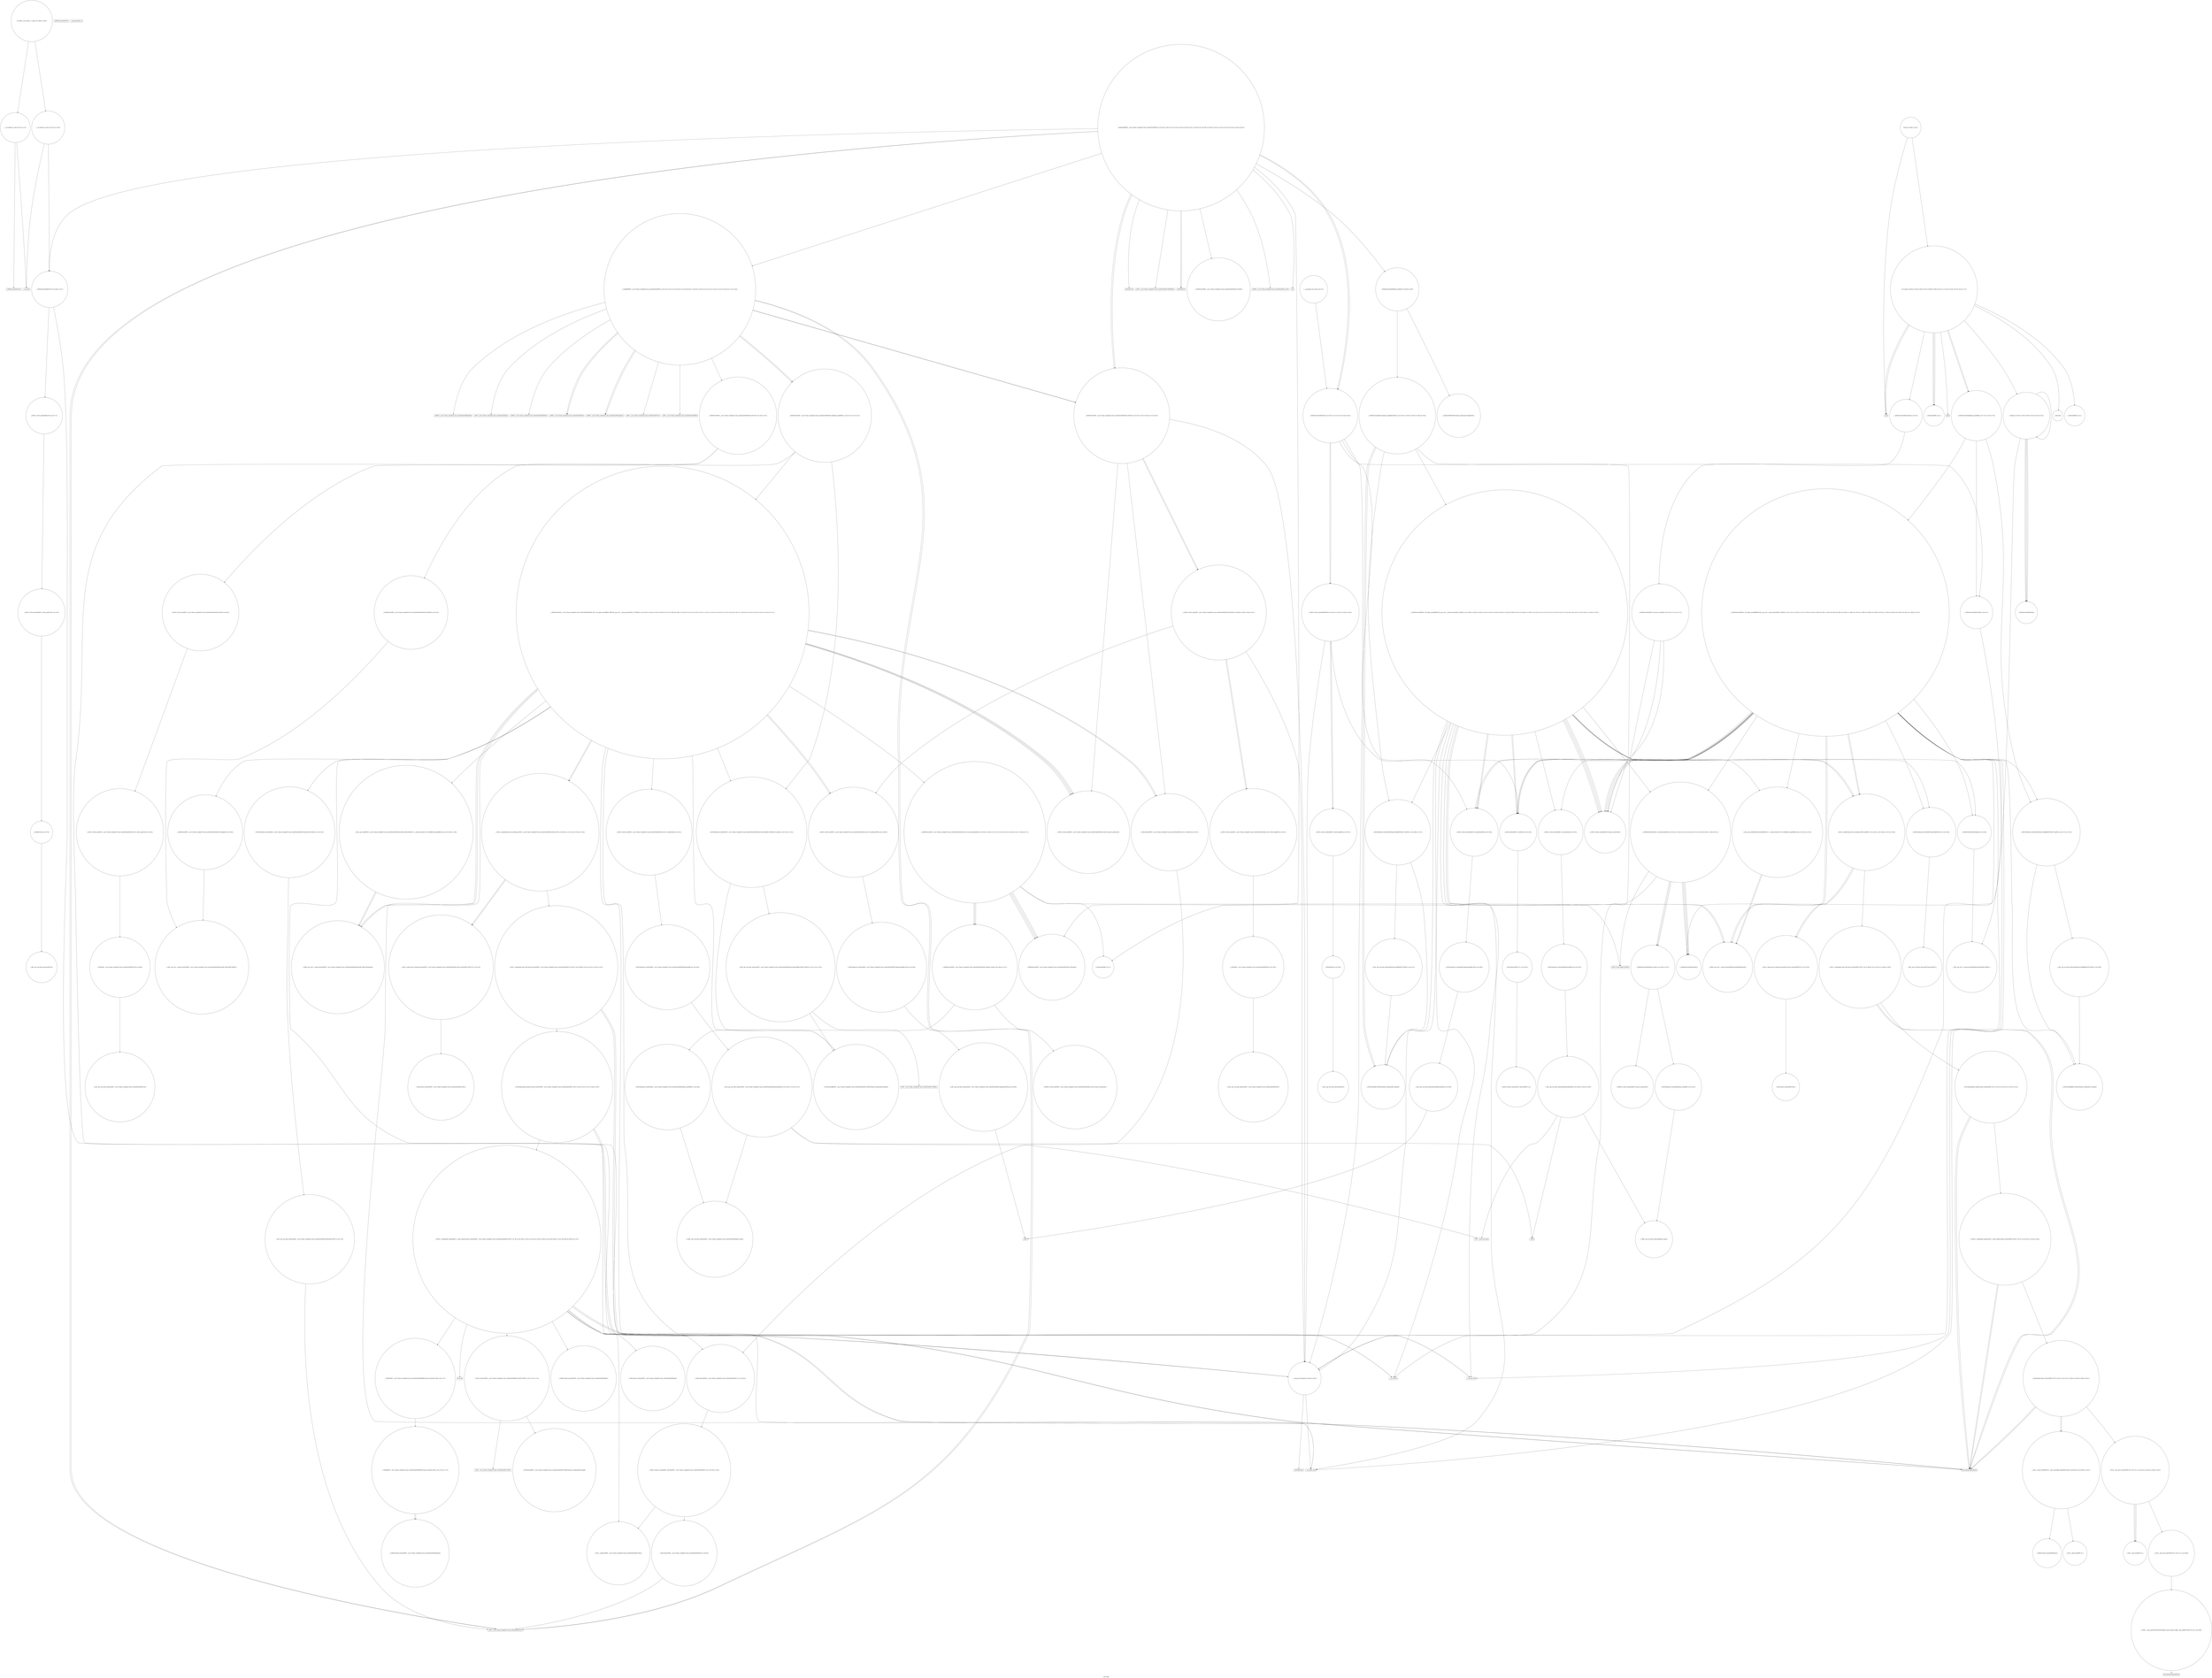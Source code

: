 digraph "Call Graph" {
	label="Call Graph";

	Node0x55fd3893fed0 [shape=record,shape=circle,label="{__cxx_global_var_init|{<s0>1|<s1>2}}"];
	Node0x55fd3893fed0:s0 -> Node0x55fd3893ff50[color=black];
	Node0x55fd3893fed0:s1 -> Node0x55fd38c8fdf0[color=black];
	Node0x55fd38c93990 [shape=record,shape=circle,label="{_ZSt32__make_move_if_noexcept_iteratorINSt7__cxx1112basic_stringIcSt11char_traitsIcESaIcEEESt13move_iteratorIPS5_EET0_PT_|{<s0>156}}"];
	Node0x55fd38c93990:s0 -> Node0x55fd38c917f0[color=black];
	Node0x55fd38c8fff0 [shape=record,shape=Mrecord,label="{_ZNKSt7__cxx1112basic_stringIcSt11char_traitsIcESaIcEE6lengthEv}"];
	Node0x55fd38c914f0 [shape=record,shape=circle,label="{_ZNSt13move_iteratorIPNSt7__cxx1112basic_stringIcSt11char_traitsIcESaIcEEEEppEv}"];
	Node0x55fd38c90370 [shape=record,shape=Mrecord,label="{_ZNSt7__cxx1112basic_stringIcSt11char_traitsIcESaIcEEpLEc}"];
	Node0x55fd38c91870 [shape=record,shape=circle,label="{_ZN9__gnu_cxx13new_allocatorINSt7__cxx1112basic_stringIcSt11char_traitsIcESaIcEEEE7destroyIS6_EEvPT_|{<s0>176}}"];
	Node0x55fd38c91870:s0 -> Node0x55fd38c903f0[color=black];
	Node0x55fd38c906f0 [shape=record,shape=circle,label="{_ZNSt6vectorIiSaIiEEC2Ev|{<s0>46|<s1>47}}"];
	Node0x55fd38c906f0:s0 -> Node0x55fd38c918f0[color=black];
	Node0x55fd38c906f0:s1 -> Node0x55fd38c911f0[color=black];
	Node0x55fd38c91bf0 [shape=record,shape=circle,label="{_ZNSt12_Vector_baseIiSaIiEED2Ev|{<s0>181|<s1>182|<s2>183|<s3>184}}"];
	Node0x55fd38c91bf0:s0 -> Node0x55fd38c91d70[color=black];
	Node0x55fd38c91bf0:s1 -> Node0x55fd38c91df0[color=black];
	Node0x55fd38c91bf0:s2 -> Node0x55fd38c91df0[color=black];
	Node0x55fd38c91bf0:s3 -> Node0x55fd38c911f0[color=black];
	Node0x55fd38c90a70 [shape=record,shape=circle,label="{__cxx_global_var_init.2|{<s0>55|<s1>56}}"];
	Node0x55fd38c90a70:s0 -> Node0x55fd38c906f0[color=black];
	Node0x55fd38c90a70:s1 -> Node0x55fd38c8fdf0[color=black];
	Node0x55fd38c91f70 [shape=record,shape=circle,label="{_ZNSaIiED2Ev|{<s0>190}}"];
	Node0x55fd38c91f70:s0 -> Node0x55fd38c91ff0[color=black];
	Node0x55fd38c90df0 [shape=record,shape=Mrecord,label="{scanf}"];
	Node0x55fd38c922f0 [shape=record,shape=circle,label="{_ZNSt6vectorIiSaIiEE3endEv|{<s0>221}}"];
	Node0x55fd38c922f0:s0 -> Node0x55fd38c961b0[color=black];
	Node0x55fd38c91170 [shape=record,shape=circle,label="{_ZNSt12_Vector_baseINSt7__cxx1112basic_stringIcSt11char_traitsIcESaIcEEESaIS5_EEC2Ev|{<s0>82}}"];
	Node0x55fd38c91170:s0 -> Node0x55fd38c91370[color=black];
	Node0x55fd38c95eb0 [shape=record,shape=circle,label="{_ZNK9__gnu_cxx17__normal_iteratorIPiSt6vectorIiSaIiEEE4baseEv}"];
	Node0x55fd38c92510 [shape=record,shape=circle,label="{_ZSt8_DestroyIPNSt7__cxx1112basic_stringIcSt11char_traitsIcESaIcEEES5_EvT_S7_RSaIT0_E|{<s0>87}}"];
	Node0x55fd38c92510:s0 -> Node0x55fd38c92690[color=black];
	Node0x55fd38c96230 [shape=record,shape=circle,label="{_ZNSt16allocator_traitsISaIiEE8allocateERS0_m|{<s0>243}}"];
	Node0x55fd38c96230:s0 -> Node0x55fd38c962b0[color=black];
	Node0x55fd38c92890 [shape=record,shape=circle,label="{_ZNSt12_Vector_baseINSt7__cxx1112basic_stringIcSt11char_traitsIcESaIcEEESaIS5_EE13_M_deallocateEPS5_m|{<s0>96}}"];
	Node0x55fd38c92890:s0 -> Node0x55fd38c92990[color=black];
	Node0x55fd38c965b0 [shape=record,shape=circle,label="{_ZSt14__copy_move_a2ILb1EPiS0_ET1_T0_S2_S1_|{<s0>262|<s1>263|<s2>264|<s3>265}}"];
	Node0x55fd38c965b0:s0 -> Node0x55fd38c96730[color=black];
	Node0x55fd38c965b0:s1 -> Node0x55fd38c96730[color=black];
	Node0x55fd38c965b0:s2 -> Node0x55fd38c96730[color=black];
	Node0x55fd38c965b0:s3 -> Node0x55fd38c966b0[color=black];
	Node0x55fd38c92c10 [shape=record,shape=circle,label="{_ZNSt16allocator_traitsISaINSt7__cxx1112basic_stringIcSt11char_traitsIcESaIcEEEEE9constructIS5_JRKS5_EEEvRS6_PT_DpOT0_|{<s0>101|<s1>102}}"];
	Node0x55fd38c92c10:s0 -> Node0x55fd38c92e10[color=black];
	Node0x55fd38c92c10:s1 -> Node0x55fd38c92d90[color=black];
	Node0x55fd38c96930 [shape=record,shape=circle,label="{_ZNKSt13move_iteratorIPiE4baseEv}"];
	Node0x55fd38c92f90 [shape=record,shape=circle,label="{_ZN9__gnu_cxxmiIPNSt7__cxx1112basic_stringIcSt11char_traitsIcESaIcEEESt6vectorIS6_SaIS6_EEEENS_17__normal_iteratorIT_T0_E15difference_typeERKSE_SH_|{<s0>138|<s1>139}}"];
	Node0x55fd38c92f90:s0 -> Node0x55fd38c93190[color=black];
	Node0x55fd38c92f90:s1 -> Node0x55fd38c93190[color=black];
	Node0x55fd38c96cb0 [shape=record,shape=circle,label="{_ZSt7forwardIRKiEOT_RNSt16remove_referenceIS2_E4typeE}"];
	Node0x55fd38c93310 [shape=record,shape=Mrecord,label="{__cxa_end_catch}"];
	Node0x55fd38c93690 [shape=record,shape=circle,label="{_ZN9__gnu_cxx17__normal_iteratorIPNSt7__cxx1112basic_stringIcSt11char_traitsIcESaIcEEESt6vectorIS6_SaIS6_EEEC2ERKS7_}"];
	Node0x55fd3893ff50 [shape=record,shape=Mrecord,label="{_ZNSt8ios_base4InitC1Ev}"];
	Node0x55fd38c93a10 [shape=record,shape=circle,label="{_ZSt18uninitialized_copyISt13move_iteratorIPNSt7__cxx1112basic_stringIcSt11char_traitsIcESaIcEEEES7_ET0_T_SA_S9_|{<s0>157|<s1>158|<s2>159}}"];
	Node0x55fd38c93a10:s0 -> Node0x55fd38c93a90[color=black];
	Node0x55fd38c93a10:s1 -> Node0x55fd38c93a90[color=black];
	Node0x55fd38c93a10:s2 -> Node0x55fd38c93b10[color=black];
	Node0x55fd38c90070 [shape=record,shape=Mrecord,label="{_ZNKSt7__cxx1112basic_stringIcSt11char_traitsIcESaIcEE4findEcm}"];
	Node0x55fd38c91570 [shape=record,shape=Mrecord,label="{llvm.trap}"];
	Node0x55fd38c903f0 [shape=record,shape=Mrecord,label="{_ZNSt7__cxx1112basic_stringIcSt11char_traitsIcESaIcEED1Ev}"];
	Node0x55fd38c918f0 [shape=record,shape=circle,label="{_ZNSt12_Vector_baseIiSaIiEEC2Ev|{<s0>177}}"];
	Node0x55fd38c918f0:s0 -> Node0x55fd38c91970[color=black];
	Node0x55fd38c90770 [shape=record,shape=circle,label="{_ZNKSt6vectorINSt7__cxx1112basic_stringIcSt11char_traitsIcESaIcEEESaIS5_EE4sizeEv}"];
	Node0x55fd38c91c70 [shape=record,shape=circle,label="{_ZSt8_DestroyIPiEvT_S1_|{<s0>185}}"];
	Node0x55fd38c91c70:s0 -> Node0x55fd38c91cf0[color=black];
	Node0x55fd38c90af0 [shape=record,shape=circle,label="{__cxx_global_array_dtor|{<s0>57}}"];
	Node0x55fd38c90af0:s0 -> Node0x55fd38c909f0[color=black];
	Node0x55fd38c91ff0 [shape=record,shape=circle,label="{_ZN9__gnu_cxx13new_allocatorIiED2Ev}"];
	Node0x55fd38c90e70 [shape=record,shape=circle,label="{_ZNSt6vectorIiSaIiEE5clearEv|{<s0>76}}"];
	Node0x55fd38c90e70:s0 -> Node0x55fd38c96ab0[color=black];
	Node0x55fd38c92370 [shape=record,shape=circle,label="{_ZN9__gnu_cxx13new_allocatorIiE9constructIiJiEEEvPT_DpOT0_|{<s0>222}}"];
	Node0x55fd38c92370:s0 -> Node0x55fd38c921f0[color=black];
	Node0x55fd38c911f0 [shape=record,shape=circle,label="{__clang_call_terminate|{<s0>83|<s1>84}}"];
	Node0x55fd38c911f0:s0 -> Node0x55fd38c91270[color=black];
	Node0x55fd38c911f0:s1 -> Node0x55fd38c912f0[color=black];
	Node0x55fd38c95f30 [shape=record,shape=circle,label="{_ZNSt16allocator_traitsISaIiEE7destroyIiEEvRS0_PT_|{<s0>239}}"];
	Node0x55fd38c95f30:s0 -> Node0x55fd38c96a30[color=black];
	Node0x55fd38c92590 [shape=record,shape=circle,label="{_ZNSt12_Vector_baseINSt7__cxx1112basic_stringIcSt11char_traitsIcESaIcEEESaIS5_EE19_M_get_Tp_allocatorEv}"];
	Node0x55fd38c962b0 [shape=record,shape=circle,label="{_ZN9__gnu_cxx13new_allocatorIiE8allocateEmPKv|{<s0>244|<s1>245|<s2>246}}"];
	Node0x55fd38c962b0:s0 -> Node0x55fd38c96130[color=black];
	Node0x55fd38c962b0:s1 -> Node0x55fd38c93810[color=black];
	Node0x55fd38c962b0:s2 -> Node0x55fd38c93890[color=black];
	Node0x55fd38c92910 [shape=record,shape=circle,label="{_ZNSt12_Vector_baseINSt7__cxx1112basic_stringIcSt11char_traitsIcESaIcEEESaIS5_EE12_Vector_implD2Ev|{<s0>97}}"];
	Node0x55fd38c92910:s0 -> Node0x55fd38c92b10[color=black];
	Node0x55fd38c96630 [shape=record,shape=circle,label="{_ZSt12__miter_baseIPiEDTcl12__miter_basecldtfp_4baseEEESt13move_iteratorIT_E|{<s0>266|<s1>267}}"];
	Node0x55fd38c96630:s0 -> Node0x55fd38c96930[color=black];
	Node0x55fd38c96630:s1 -> Node0x55fd38c968b0[color=black];
	Node0x55fd38c92c90 [shape=record,shape=circle,label="{_ZNSt6vectorINSt7__cxx1112basic_stringIcSt11char_traitsIcESaIcEEESaIS5_EE17_M_realloc_insertIJRKS5_EEEvN9__gnu_cxx17__normal_iteratorIPS5_S7_EEDpOT_|{<s0>103|<s1>104|<s2>105|<s3>106|<s4>107|<s5>108|<s6>109|<s7>110|<s8>111|<s9>112|<s10>113|<s11>114|<s12>115|<s13>116|<s14>117|<s15>118|<s16>119|<s17>120|<s18>121|<s19>122|<s20>123|<s21>124|<s22>125}}"];
	Node0x55fd38c92c90:s0 -> Node0x55fd38c92f10[color=black];
	Node0x55fd38c92c90:s1 -> Node0x55fd38c93010[color=black];
	Node0x55fd38c92c90:s2 -> Node0x55fd38c92f90[color=black];
	Node0x55fd38c92c90:s3 -> Node0x55fd38c93090[color=black];
	Node0x55fd38c92c90:s4 -> Node0x55fd38c92e10[color=black];
	Node0x55fd38c92c90:s5 -> Node0x55fd38c92c10[color=black];
	Node0x55fd38c92c90:s6 -> Node0x55fd38c93190[color=black];
	Node0x55fd38c92c90:s7 -> Node0x55fd38c92590[color=black];
	Node0x55fd38c92c90:s8 -> Node0x55fd38c93110[color=black];
	Node0x55fd38c92c90:s9 -> Node0x55fd38c93190[color=black];
	Node0x55fd38c92c90:s10 -> Node0x55fd38c92590[color=black];
	Node0x55fd38c92c90:s11 -> Node0x55fd38c93110[color=black];
	Node0x55fd38c92c90:s12 -> Node0x55fd38c91270[color=black];
	Node0x55fd38c92c90:s13 -> Node0x55fd38c93210[color=black];
	Node0x55fd38c92c90:s14 -> Node0x55fd38c93310[color=black];
	Node0x55fd38c92c90:s15 -> Node0x55fd38c92590[color=black];
	Node0x55fd38c92c90:s16 -> Node0x55fd38c92510[color=black];
	Node0x55fd38c92c90:s17 -> Node0x55fd38c92890[color=black];
	Node0x55fd38c92c90:s18 -> Node0x55fd38c93290[color=black];
	Node0x55fd38c92c90:s19 -> Node0x55fd38c92590[color=black];
	Node0x55fd38c92c90:s20 -> Node0x55fd38c92510[color=black];
	Node0x55fd38c92c90:s21 -> Node0x55fd38c92890[color=black];
	Node0x55fd38c92c90:s22 -> Node0x55fd38c911f0[color=black];
	Node0x55fd38c969b0 [shape=record,shape=circle,label="{_ZNSt13move_iteratorIPiEC2ES0_}"];
	Node0x55fd38c93010 [shape=record,shape=circle,label="{_ZNSt6vectorINSt7__cxx1112basic_stringIcSt11char_traitsIcESaIcEEESaIS5_EE5beginEv|{<s0>140}}"];
	Node0x55fd38c93010:s0 -> Node0x55fd38c93690[color=black];
	Node0x55fd38c96d30 [shape=record,shape=circle,label="{_GLOBAL__sub_I_kubus_2_1.cpp|{<s0>299|<s1>300}}"];
	Node0x55fd38c96d30:s0 -> Node0x55fd3893fed0[color=black];
	Node0x55fd38c96d30:s1 -> Node0x55fd38c90a70[color=black];
	Node0x55fd38c93390 [shape=record,shape=circle,label="{_ZNKSt6vectorINSt7__cxx1112basic_stringIcSt11char_traitsIcESaIcEEESaIS5_EE8max_sizeEv|{<s0>146|<s1>147}}"];
	Node0x55fd38c93390:s0 -> Node0x55fd38c93590[color=black];
	Node0x55fd38c93390:s1 -> Node0x55fd38c93510[color=black];
	Node0x55fd38c93710 [shape=record,shape=circle,label="{_ZNSt16allocator_traitsISaINSt7__cxx1112basic_stringIcSt11char_traitsIcESaIcEEEEE8allocateERS6_m|{<s0>149}}"];
	Node0x55fd38c93710:s0 -> Node0x55fd38c93790[color=black];
	Node0x55fd38c8fd70 [shape=record,shape=Mrecord,label="{_ZNSt8ios_base4InitD1Ev}"];
	Node0x55fd38c93a90 [shape=record,shape=Mrecord,label="{llvm.memcpy.p0i8.p0i8.i64}"];
	Node0x55fd38c900f0 [shape=record,shape=Mrecord,label="{_ZNKSt7__cxx1112basic_stringIcSt11char_traitsIcESaIcEEixEm}"];
	Node0x55fd38c915f0 [shape=record,shape=circle,label="{_ZSteqIPNSt7__cxx1112basic_stringIcSt11char_traitsIcESaIcEEEEbRKSt13move_iteratorIT_ESB_|{<s0>174|<s1>175}}"];
	Node0x55fd38c915f0:s0 -> Node0x55fd38c91670[color=black];
	Node0x55fd38c915f0:s1 -> Node0x55fd38c91670[color=black];
	Node0x55fd38c90470 [shape=record,shape=circle,label="{_ZNSt6vectorINSt7__cxx1112basic_stringIcSt11char_traitsIcESaIcEEESaIS5_EED2Ev|{<s0>24|<s1>25|<s2>26|<s3>27|<s4>28}}"];
	Node0x55fd38c90470:s0 -> Node0x55fd38c92590[color=black];
	Node0x55fd38c90470:s1 -> Node0x55fd38c92510[color=black];
	Node0x55fd38c90470:s2 -> Node0x55fd38c92610[color=black];
	Node0x55fd38c90470:s3 -> Node0x55fd38c92610[color=black];
	Node0x55fd38c90470:s4 -> Node0x55fd38c911f0[color=black];
	Node0x55fd38c91970 [shape=record,shape=circle,label="{_ZNSt12_Vector_baseIiSaIiEE12_Vector_implC2Ev|{<s0>178}}"];
	Node0x55fd38c91970:s0 -> Node0x55fd38c919f0[color=black];
	Node0x55fd38c907f0 [shape=record,shape=circle,label="{_ZNSt6vectorIiSaIiEE9push_backEOi|{<s0>48|<s1>49}}"];
	Node0x55fd38c907f0:s0 -> Node0x55fd38c920f0[color=black];
	Node0x55fd38c907f0:s1 -> Node0x55fd38c92070[color=black];
	Node0x55fd38c91cf0 [shape=record,shape=circle,label="{_ZNSt12_Destroy_auxILb1EE9__destroyIPiEEvT_S3_}"];
	Node0x55fd38c90b70 [shape=record,shape=circle,label="{_Z5touchii}"];
	Node0x55fd38c92070 [shape=record,shape=circle,label="{_ZNSt6vectorIiSaIiEE12emplace_backIJiEEEvDpOT_|{<s0>191|<s1>192|<s2>193|<s3>194|<s4>195}}"];
	Node0x55fd38c92070:s0 -> Node0x55fd38c921f0[color=black];
	Node0x55fd38c92070:s1 -> Node0x55fd38c92170[color=black];
	Node0x55fd38c92070:s2 -> Node0x55fd38c922f0[color=black];
	Node0x55fd38c92070:s3 -> Node0x55fd38c921f0[color=black];
	Node0x55fd38c92070:s4 -> Node0x55fd38c92270[color=black];
	Node0x55fd38c90ef0 [shape=record,shape=circle,label="{_ZNSt6vectorIiSaIiEE9push_backERKi|{<s0>77|<s1>78|<s2>79}}"];
	Node0x55fd38c90ef0:s0 -> Node0x55fd38c96b30[color=black];
	Node0x55fd38c90ef0:s1 -> Node0x55fd38c922f0[color=black];
	Node0x55fd38c90ef0:s2 -> Node0x55fd38c96bb0[color=black];
	Node0x55fd38c923f0 [shape=record,shape=circle,label="{_ZNKSt6vectorIiSaIiEE12_M_check_lenEmPKc|{<s0>223|<s1>224|<s2>225|<s3>226|<s4>227|<s5>228|<s6>229|<s7>230|<s8>231}}"];
	Node0x55fd38c923f0:s0 -> Node0x55fd38c95fb0[color=black];
	Node0x55fd38c923f0:s1 -> Node0x55fd38c90c70[color=black];
	Node0x55fd38c923f0:s2 -> Node0x55fd38c93410[color=black];
	Node0x55fd38c923f0:s3 -> Node0x55fd38c90c70[color=black];
	Node0x55fd38c923f0:s4 -> Node0x55fd38c90c70[color=black];
	Node0x55fd38c923f0:s5 -> Node0x55fd38c93490[color=black];
	Node0x55fd38c923f0:s6 -> Node0x55fd38c90c70[color=black];
	Node0x55fd38c923f0:s7 -> Node0x55fd38c95fb0[color=black];
	Node0x55fd38c923f0:s8 -> Node0x55fd38c95fb0[color=black];
	Node0x55fd38c91270 [shape=record,shape=Mrecord,label="{__cxa_begin_catch}"];
	Node0x55fd38c95fb0 [shape=record,shape=circle,label="{_ZNKSt6vectorIiSaIiEE8max_sizeEv|{<s0>240|<s1>241}}"];
	Node0x55fd38c95fb0:s0 -> Node0x55fd38c960b0[color=black];
	Node0x55fd38c95fb0:s1 -> Node0x55fd38c96030[color=black];
	Node0x55fd38c92610 [shape=record,shape=circle,label="{_ZNSt12_Vector_baseINSt7__cxx1112basic_stringIcSt11char_traitsIcESaIcEEESaIS5_EED2Ev|{<s0>88|<s1>89|<s2>90|<s3>91}}"];
	Node0x55fd38c92610:s0 -> Node0x55fd38c92890[color=black];
	Node0x55fd38c92610:s1 -> Node0x55fd38c92910[color=black];
	Node0x55fd38c92610:s2 -> Node0x55fd38c92910[color=black];
	Node0x55fd38c92610:s3 -> Node0x55fd38c911f0[color=black];
	Node0x55fd38c96330 [shape=record,shape=circle,label="{_ZSt22__uninitialized_copy_aISt13move_iteratorIPiES1_iET0_T_S4_S3_RSaIT1_E|{<s0>247|<s1>248|<s2>249}}"];
	Node0x55fd38c96330:s0 -> Node0x55fd38c93a90[color=black];
	Node0x55fd38c96330:s1 -> Node0x55fd38c93a90[color=black];
	Node0x55fd38c96330:s2 -> Node0x55fd38c96430[color=black];
	Node0x55fd38c92990 [shape=record,shape=circle,label="{_ZNSt16allocator_traitsISaINSt7__cxx1112basic_stringIcSt11char_traitsIcESaIcEEEEE10deallocateERS6_PS5_m|{<s0>98}}"];
	Node0x55fd38c92990:s0 -> Node0x55fd38c92a10[color=black];
	Node0x55fd38c966b0 [shape=record,shape=circle,label="{_ZSt13__copy_move_aILb1EPiS0_ET1_T0_S2_S1_|{<s0>268}}"];
	Node0x55fd38c966b0:s0 -> Node0x55fd38c967b0[color=black];
	Node0x55fd38c92d10 [shape=record,shape=circle,label="{_ZNSt6vectorINSt7__cxx1112basic_stringIcSt11char_traitsIcESaIcEEESaIS5_EE3endEv|{<s0>126}}"];
	Node0x55fd38c92d10:s0 -> Node0x55fd38c93690[color=black];
	Node0x55fd38c96a30 [shape=record,shape=circle,label="{_ZN9__gnu_cxx13new_allocatorIiE7destroyIiEEvPT_}"];
	Node0x55fd38c93090 [shape=record,shape=circle,label="{_ZNSt12_Vector_baseINSt7__cxx1112basic_stringIcSt11char_traitsIcESaIcEEESaIS5_EE11_M_allocateEm|{<s0>141}}"];
	Node0x55fd38c93090:s0 -> Node0x55fd38c93710[color=black];
	Node0x55fd38c93410 [shape=record,shape=Mrecord,label="{_ZSt20__throw_length_errorPKc}"];
	Node0x55fd38c93790 [shape=record,shape=circle,label="{_ZN9__gnu_cxx13new_allocatorINSt7__cxx1112basic_stringIcSt11char_traitsIcESaIcEEEE8allocateEmPKv|{<s0>150|<s1>151|<s2>152}}"];
	Node0x55fd38c93790:s0 -> Node0x55fd38c93610[color=black];
	Node0x55fd38c93790:s1 -> Node0x55fd38c93810[color=black];
	Node0x55fd38c93790:s2 -> Node0x55fd38c93890[color=black];
	Node0x55fd38c8fdf0 [shape=record,shape=Mrecord,label="{__cxa_atexit}"];
	Node0x55fd38c93b10 [shape=record,shape=circle,label="{_ZNSt20__uninitialized_copyILb0EE13__uninit_copyISt13move_iteratorIPNSt7__cxx1112basic_stringIcSt11char_traitsIcESaIcEEEES9_EET0_T_SC_SB_|{<s0>160|<s1>161|<s2>162|<s3>163|<s4>164|<s5>165|<s6>166|<s7>167|<s8>168|<s9>169|<s10>170}}"];
	Node0x55fd38c93b10:s0 -> Node0x55fd38c93b90[color=black];
	Node0x55fd38c93b10:s1 -> Node0x55fd38c92810[color=black];
	Node0x55fd38c93b10:s2 -> Node0x55fd38c91470[color=black];
	Node0x55fd38c93b10:s3 -> Node0x55fd38c93c10[color=black];
	Node0x55fd38c93b10:s4 -> Node0x55fd38c914f0[color=black];
	Node0x55fd38c93b10:s5 -> Node0x55fd38c91270[color=black];
	Node0x55fd38c93b10:s6 -> Node0x55fd38c92690[color=black];
	Node0x55fd38c93b10:s7 -> Node0x55fd38c93290[color=black];
	Node0x55fd38c93b10:s8 -> Node0x55fd38c93310[color=black];
	Node0x55fd38c93b10:s9 -> Node0x55fd38c91570[color=black];
	Node0x55fd38c93b10:s10 -> Node0x55fd38c911f0[color=black];
	Node0x55fd38c90170 [shape=record,shape=Mrecord,label="{_ZNKSt7__cxx1112basic_stringIcSt11char_traitsIcESaIcEE5emptyEv}"];
	Node0x55fd38c91670 [shape=record,shape=circle,label="{_ZNKSt13move_iteratorIPNSt7__cxx1112basic_stringIcSt11char_traitsIcESaIcEEEE4baseEv}"];
	Node0x55fd38c904f0 [shape=record,shape=circle,label="{_Z8splitintRKNSt7__cxx1112basic_stringIcSt11char_traitsIcESaIcEEES6_|{<s0>29|<s1>30|<s2>31|<s3>32|<s4>33|<s5>34|<s6>35|<s7>36|<s8>37|<s9>38|<s10>39|<s11>40|<s12>41|<s13>42|<s14>43|<s15>44|<s16>45}}"];
	Node0x55fd38c904f0:s0 -> Node0x55fd38c90570[color=black];
	Node0x55fd38c904f0:s1 -> Node0x55fd38c905f0[color=black];
	Node0x55fd38c904f0:s2 -> Node0x55fd38c8fe70[color=black];
	Node0x55fd38c904f0:s3 -> Node0x55fd38c903f0[color=black];
	Node0x55fd38c904f0:s4 -> Node0x55fd38c90670[color=black];
	Node0x55fd38c904f0:s5 -> Node0x55fd38c906f0[color=black];
	Node0x55fd38c904f0:s6 -> Node0x55fd38c90770[color=black];
	Node0x55fd38c904f0:s7 -> Node0x55fd38c908f0[color=black];
	Node0x55fd38c904f0:s8 -> Node0x55fd38c90970[color=black];
	Node0x55fd38c904f0:s9 -> Node0x55fd38c90870[color=black];
	Node0x55fd38c904f0:s10 -> Node0x55fd38c907f0[color=black];
	Node0x55fd38c904f0:s11 -> Node0x55fd38c903f0[color=black];
	Node0x55fd38c904f0:s12 -> Node0x55fd38c90670[color=black];
	Node0x55fd38c904f0:s13 -> Node0x55fd38c909f0[color=black];
	Node0x55fd38c904f0:s14 -> Node0x55fd38c90470[color=black];
	Node0x55fd38c904f0:s15 -> Node0x55fd38c909f0[color=black];
	Node0x55fd38c904f0:s16 -> Node0x55fd38c90470[color=black];
	Node0x55fd38c919f0 [shape=record,shape=circle,label="{_ZNSaIiEC2Ev|{<s0>179}}"];
	Node0x55fd38c919f0:s0 -> Node0x55fd38c91a70[color=black];
	Node0x55fd38c90870 [shape=record,shape=Mrecord,label="{atoi}"];
	Node0x55fd38c91d70 [shape=record,shape=circle,label="{_ZNSt12_Vector_baseIiSaIiEE13_M_deallocateEPim|{<s0>186}}"];
	Node0x55fd38c91d70:s0 -> Node0x55fd38c91e70[color=black];
	Node0x55fd38c90bf0 [shape=record,shape=circle,label="{_Z3dfsi|{<s0>58|<s1>59|<s2>60|<s3>61|<s4>62|<s5>63}}"];
	Node0x55fd38c90bf0:s0 -> Node0x55fd38c90c70[color=black];
	Node0x55fd38c90bf0:s1 -> Node0x55fd38c90cf0[color=black];
	Node0x55fd38c90bf0:s2 -> Node0x55fd38c90cf0[color=black];
	Node0x55fd38c90bf0:s3 -> Node0x55fd38c90cf0[color=black];
	Node0x55fd38c90bf0:s4 -> Node0x55fd38c90cf0[color=black];
	Node0x55fd38c90bf0:s5 -> Node0x55fd38c90bf0[color=black];
	Node0x55fd38c920f0 [shape=record,shape=circle,label="{_ZSt4moveIRiEONSt16remove_referenceIT_E4typeEOS2_}"];
	Node0x55fd38c90f70 [shape=record,shape=circle,label="{_ZSt3minIiERKT_S2_S2_}"];
	Node0x55fd38c95cb0 [shape=record,shape=circle,label="{_ZN9__gnu_cxxmiIPiSt6vectorIiSaIiEEEENS_17__normal_iteratorIT_T0_E15difference_typeERKS8_SB_|{<s0>232|<s1>233}}"];
	Node0x55fd38c95cb0:s0 -> Node0x55fd38c95eb0[color=black];
	Node0x55fd38c95cb0:s1 -> Node0x55fd38c95eb0[color=black];
	Node0x55fd38c912f0 [shape=record,shape=Mrecord,label="{_ZSt9terminatev}"];
	Node0x55fd38c96030 [shape=record,shape=circle,label="{_ZNSt16allocator_traitsISaIiEE8max_sizeERKS0_|{<s0>242}}"];
	Node0x55fd38c96030:s0 -> Node0x55fd38c96130[color=black];
	Node0x55fd38c92690 [shape=record,shape=circle,label="{_ZSt8_DestroyIPNSt7__cxx1112basic_stringIcSt11char_traitsIcESaIcEEEEvT_S7_|{<s0>92}}"];
	Node0x55fd38c92690:s0 -> Node0x55fd38c92710[color=black];
	Node0x55fd38c963b0 [shape=record,shape=circle,label="{_ZSt32__make_move_if_noexcept_iteratorIiSt13move_iteratorIPiEET0_PT_|{<s0>250}}"];
	Node0x55fd38c963b0:s0 -> Node0x55fd38c969b0[color=black];
	Node0x55fd38c92a10 [shape=record,shape=circle,label="{_ZN9__gnu_cxx13new_allocatorINSt7__cxx1112basic_stringIcSt11char_traitsIcESaIcEEEE10deallocateEPS6_m|{<s0>99}}"];
	Node0x55fd38c92a10:s0 -> Node0x55fd38c92a90[color=black];
	Node0x55fd38c96730 [shape=record,shape=circle,label="{_ZSt12__niter_baseIPiET_S1_}"];
	Node0x55fd38c92d90 [shape=record,shape=circle,label="{_ZN9__gnu_cxx13new_allocatorINSt7__cxx1112basic_stringIcSt11char_traitsIcESaIcEEEE9constructIS6_JRKS6_EEEvPT_DpOT0_|{<s0>127|<s1>128}}"];
	Node0x55fd38c92d90:s0 -> Node0x55fd38c92e10[color=black];
	Node0x55fd38c92d90:s1 -> Node0x55fd38c92e90[color=black];
	Node0x55fd38c96ab0 [shape=record,shape=circle,label="{_ZNSt6vectorIiSaIiEE15_M_erase_at_endEPi|{<s0>270|<s1>271|<s2>272}}"];
	Node0x55fd38c96ab0:s0 -> Node0x55fd38c91b70[color=black];
	Node0x55fd38c96ab0:s1 -> Node0x55fd38c91af0[color=black];
	Node0x55fd38c96ab0:s2 -> Node0x55fd38c911f0[color=black];
	Node0x55fd38c93110 [shape=record,shape=circle,label="{_ZSt34__uninitialized_move_if_noexcept_aIPNSt7__cxx1112basic_stringIcSt11char_traitsIcESaIcEEES6_SaIS5_EET0_T_S9_S8_RT1_|{<s0>142|<s1>143|<s2>144}}"];
	Node0x55fd38c93110:s0 -> Node0x55fd38c93990[color=black];
	Node0x55fd38c93110:s1 -> Node0x55fd38c93990[color=black];
	Node0x55fd38c93110:s2 -> Node0x55fd38c93910[color=black];
	Node0x55fd38c93490 [shape=record,shape=circle,label="{_ZSt3maxImERKT_S2_S2_}"];
	Node0x55fd38c93810 [shape=record,shape=Mrecord,label="{_ZSt17__throw_bad_allocv}"];
	Node0x55fd38c8fe70 [shape=record,shape=circle,label="{_Z5splitRKNSt7__cxx1112basic_stringIcSt11char_traitsIcESaIcEEES6_|{<s0>3|<s1>4|<s2>5|<s3>6|<s4>7|<s5>8|<s6>9|<s7>10|<s8>11|<s9>12|<s10>13|<s11>14|<s12>15|<s13>16|<s14>17|<s15>18}}"];
	Node0x55fd38c8fe70:s0 -> Node0x55fd38c8fef0[color=black];
	Node0x55fd38c8fe70:s1 -> Node0x55fd38c8ff70[color=black];
	Node0x55fd38c8fe70:s2 -> Node0x55fd38c8fff0[color=black];
	Node0x55fd38c8fe70:s3 -> Node0x55fd38c900f0[color=black];
	Node0x55fd38c8fe70:s4 -> Node0x55fd38c90070[color=black];
	Node0x55fd38c8fe70:s5 -> Node0x55fd38c90170[color=black];
	Node0x55fd38c8fe70:s6 -> Node0x55fd38c901f0[color=black];
	Node0x55fd38c8fe70:s7 -> Node0x55fd38c902f0[color=black];
	Node0x55fd38c8fe70:s8 -> Node0x55fd38c903f0[color=black];
	Node0x55fd38c8fe70:s9 -> Node0x55fd38c90470[color=black];
	Node0x55fd38c8fe70:s10 -> Node0x55fd38c900f0[color=black];
	Node0x55fd38c8fe70:s11 -> Node0x55fd38c90370[color=black];
	Node0x55fd38c8fe70:s12 -> Node0x55fd38c90170[color=black];
	Node0x55fd38c8fe70:s13 -> Node0x55fd38c901f0[color=black];
	Node0x55fd38c8fe70:s14 -> Node0x55fd38c903f0[color=black];
	Node0x55fd38c8fe70:s15 -> Node0x55fd38c90470[color=black];
	Node0x55fd38c93b90 [shape=record,shape=circle,label="{_ZStneIPNSt7__cxx1112basic_stringIcSt11char_traitsIcESaIcEEEEbRKSt13move_iteratorIT_ESB_|{<s0>171}}"];
	Node0x55fd38c93b90:s0 -> Node0x55fd38c915f0[color=black];
	Node0x55fd38c901f0 [shape=record,shape=circle,label="{_ZNSt6vectorINSt7__cxx1112basic_stringIcSt11char_traitsIcESaIcEEESaIS5_EE9push_backERKS5_|{<s0>21|<s1>22|<s2>23}}"];
	Node0x55fd38c901f0:s0 -> Node0x55fd38c92c10[color=black];
	Node0x55fd38c901f0:s1 -> Node0x55fd38c92d10[color=black];
	Node0x55fd38c901f0:s2 -> Node0x55fd38c92c90[color=black];
	Node0x55fd38c916f0 [shape=record,shape=circle,label="{_ZSt7forwardINSt7__cxx1112basic_stringIcSt11char_traitsIcESaIcEEEEOT_RNSt16remove_referenceIS6_E4typeE}"];
	Node0x55fd38c90570 [shape=record,shape=Mrecord,label="{_ZNSaIcEC1Ev}"];
	Node0x55fd38c91a70 [shape=record,shape=circle,label="{_ZN9__gnu_cxx13new_allocatorIiEC2Ev}"];
	Node0x55fd38c908f0 [shape=record,shape=circle,label="{_ZNSt6vectorINSt7__cxx1112basic_stringIcSt11char_traitsIcESaIcEEESaIS5_EEixEm}"];
	Node0x55fd38c91df0 [shape=record,shape=circle,label="{_ZNSt12_Vector_baseIiSaIiEE12_Vector_implD2Ev|{<s0>187}}"];
	Node0x55fd38c91df0:s0 -> Node0x55fd38c91f70[color=black];
	Node0x55fd38c90c70 [shape=record,shape=circle,label="{_ZNKSt6vectorIiSaIiEE4sizeEv}"];
	Node0x55fd38c92170 [shape=record,shape=circle,label="{_ZNSt16allocator_traitsISaIiEE9constructIiJiEEEvRS0_PT_DpOT0_|{<s0>196|<s1>197}}"];
	Node0x55fd38c92170:s0 -> Node0x55fd38c921f0[color=black];
	Node0x55fd38c92170:s1 -> Node0x55fd38c92370[color=black];
	Node0x55fd38c90ff0 [shape=record,shape=circle,label="{_ZSt3maxIiERKT_S2_S2_}"];
	Node0x55fd38c95d30 [shape=record,shape=circle,label="{_ZNSt6vectorIiSaIiEE5beginEv|{<s0>234}}"];
	Node0x55fd38c95d30:s0 -> Node0x55fd38c961b0[color=black];
	Node0x55fd38c91370 [shape=record,shape=circle,label="{_ZNSt12_Vector_baseINSt7__cxx1112basic_stringIcSt11char_traitsIcESaIcEEESaIS5_EE12_Vector_implC2Ev|{<s0>85}}"];
	Node0x55fd38c91370:s0 -> Node0x55fd38c913f0[color=black];
	Node0x55fd38c960b0 [shape=record,shape=circle,label="{_ZNKSt12_Vector_baseIiSaIiEE19_M_get_Tp_allocatorEv}"];
	Node0x55fd38c92710 [shape=record,shape=circle,label="{_ZNSt12_Destroy_auxILb0EE9__destroyIPNSt7__cxx1112basic_stringIcSt11char_traitsIcESaIcEEEEEvT_S9_|{<s0>93|<s1>94}}"];
	Node0x55fd38c92710:s0 -> Node0x55fd38c92810[color=black];
	Node0x55fd38c92710:s1 -> Node0x55fd38c92790[color=black];
	Node0x55fd38c96430 [shape=record,shape=circle,label="{_ZSt18uninitialized_copyISt13move_iteratorIPiES1_ET0_T_S4_S3_|{<s0>251|<s1>252|<s2>253}}"];
	Node0x55fd38c96430:s0 -> Node0x55fd38c93a90[color=black];
	Node0x55fd38c96430:s1 -> Node0x55fd38c93a90[color=black];
	Node0x55fd38c96430:s2 -> Node0x55fd38c964b0[color=black];
	Node0x55fd38c92a90 [shape=record,shape=Mrecord,label="{_ZdlPv}"];
	Node0x55fd38c967b0 [shape=record,shape=circle,label="{_ZNSt11__copy_moveILb1ELb1ESt26random_access_iterator_tagE8__copy_mIiEEPT_PKS3_S6_S4_|{<s0>269}}"];
	Node0x55fd38c967b0:s0 -> Node0x55fd38c96830[color=black];
	Node0x55fd38c92e10 [shape=record,shape=circle,label="{_ZSt7forwardIRKNSt7__cxx1112basic_stringIcSt11char_traitsIcESaIcEEEEOT_RNSt16remove_referenceIS8_E4typeE}"];
	Node0x55fd38c96b30 [shape=record,shape=circle,label="{_ZNSt16allocator_traitsISaIiEE9constructIiJRKiEEEvRS0_PT_DpOT0_|{<s0>273|<s1>274}}"];
	Node0x55fd38c96b30:s0 -> Node0x55fd38c96cb0[color=black];
	Node0x55fd38c96b30:s1 -> Node0x55fd38c96c30[color=black];
	Node0x55fd38c93190 [shape=record,shape=circle,label="{_ZNK9__gnu_cxx17__normal_iteratorIPNSt7__cxx1112basic_stringIcSt11char_traitsIcESaIcEEESt6vectorIS6_SaIS6_EEE4baseEv}"];
	Node0x55fd38c93510 [shape=record,shape=circle,label="{_ZNSt16allocator_traitsISaINSt7__cxx1112basic_stringIcSt11char_traitsIcESaIcEEEEE8max_sizeERKS6_|{<s0>148}}"];
	Node0x55fd38c93510:s0 -> Node0x55fd38c93610[color=black];
	Node0x55fd38c93890 [shape=record,shape=Mrecord,label="{_Znwm}"];
	Node0x55fd38c8fef0 [shape=record,shape=circle,label="{_ZNSt6vectorINSt7__cxx1112basic_stringIcSt11char_traitsIcESaIcEEESaIS5_EEC2Ev|{<s0>19|<s1>20}}"];
	Node0x55fd38c8fef0:s0 -> Node0x55fd38c91170[color=black];
	Node0x55fd38c8fef0:s1 -> Node0x55fd38c911f0[color=black];
	Node0x55fd38c93c10 [shape=record,shape=circle,label="{_ZSt10_ConstructINSt7__cxx1112basic_stringIcSt11char_traitsIcESaIcEEEJS5_EEvPT_DpOT0_|{<s0>172|<s1>173}}"];
	Node0x55fd38c93c10:s0 -> Node0x55fd38c916f0[color=black];
	Node0x55fd38c93c10:s1 -> Node0x55fd38c91770[color=black];
	Node0x55fd38c90270 [shape=record,shape=Mrecord,label="{__gxx_personality_v0}"];
	Node0x55fd38c91770 [shape=record,shape=Mrecord,label="{_ZNSt7__cxx1112basic_stringIcSt11char_traitsIcESaIcEEC1EOS4_}"];
	Node0x55fd38c905f0 [shape=record,shape=Mrecord,label="{_ZNSt7__cxx1112basic_stringIcSt11char_traitsIcESaIcEEC1EPKcRKS3_}"];
	Node0x55fd38c91af0 [shape=record,shape=circle,label="{_ZSt8_DestroyIPiiEvT_S1_RSaIT0_E|{<s0>180}}"];
	Node0x55fd38c91af0:s0 -> Node0x55fd38c91c70[color=black];
	Node0x55fd38c90970 [shape=record,shape=Mrecord,label="{_ZNKSt7__cxx1112basic_stringIcSt11char_traitsIcESaIcEE5c_strEv}"];
	Node0x55fd38c91e70 [shape=record,shape=circle,label="{_ZNSt16allocator_traitsISaIiEE10deallocateERS0_Pim|{<s0>188}}"];
	Node0x55fd38c91e70:s0 -> Node0x55fd38c91ef0[color=black];
	Node0x55fd38c90cf0 [shape=record,shape=circle,label="{_ZNSt6vectorIiSaIiEEixEm}"];
	Node0x55fd38c921f0 [shape=record,shape=circle,label="{_ZSt7forwardIiEOT_RNSt16remove_referenceIS0_E4typeE}"];
	Node0x55fd38c91070 [shape=record,shape=Mrecord,label="{printf}"];
	Node0x55fd38c95db0 [shape=record,shape=circle,label="{_ZNSt12_Vector_baseIiSaIiEE11_M_allocateEm|{<s0>235}}"];
	Node0x55fd38c95db0:s0 -> Node0x55fd38c96230[color=black];
	Node0x55fd38c913f0 [shape=record,shape=circle,label="{_ZNSaINSt7__cxx1112basic_stringIcSt11char_traitsIcESaIcEEEEC2Ev|{<s0>86}}"];
	Node0x55fd38c913f0:s0 -> Node0x55fd38c92490[color=black];
	Node0x55fd38c96130 [shape=record,shape=circle,label="{_ZNK9__gnu_cxx13new_allocatorIiE8max_sizeEv}"];
	Node0x55fd38c92790 [shape=record,shape=circle,label="{_ZSt8_DestroyINSt7__cxx1112basic_stringIcSt11char_traitsIcESaIcEEEEvPT_|{<s0>95}}"];
	Node0x55fd38c92790:s0 -> Node0x55fd38c903f0[color=black];
	Node0x55fd38c964b0 [shape=record,shape=circle,label="{_ZNSt20__uninitialized_copyILb1EE13__uninit_copyISt13move_iteratorIPiES3_EET0_T_S6_S5_|{<s0>254|<s1>255|<s2>256}}"];
	Node0x55fd38c964b0:s0 -> Node0x55fd38c93a90[color=black];
	Node0x55fd38c964b0:s1 -> Node0x55fd38c93a90[color=black];
	Node0x55fd38c964b0:s2 -> Node0x55fd38c96530[color=black];
	Node0x55fd38c92b10 [shape=record,shape=circle,label="{_ZNSaINSt7__cxx1112basic_stringIcSt11char_traitsIcESaIcEEEED2Ev|{<s0>100}}"];
	Node0x55fd38c92b10:s0 -> Node0x55fd38c92b90[color=black];
	Node0x55fd38c96830 [shape=record,shape=Mrecord,label="{llvm.memmove.p0i8.p0i8.i64}"];
	Node0x55fd38c92e90 [shape=record,shape=Mrecord,label="{_ZNSt7__cxx1112basic_stringIcSt11char_traitsIcESaIcEEC1ERKS4_}"];
	Node0x55fd38c96bb0 [shape=record,shape=circle,label="{_ZNSt6vectorIiSaIiEE17_M_realloc_insertIJRKiEEEvN9__gnu_cxx17__normal_iteratorIPiS1_EEDpOT_|{<s0>275|<s1>276|<s2>277|<s3>278|<s4>279|<s5>280|<s6>281|<s7>282|<s8>283|<s9>284|<s10>285|<s11>286|<s12>287|<s13>288|<s14>289|<s15>290|<s16>291|<s17>292|<s18>293|<s19>294|<s20>295|<s21>296|<s22>297}}"];
	Node0x55fd38c96bb0:s0 -> Node0x55fd38c923f0[color=black];
	Node0x55fd38c96bb0:s1 -> Node0x55fd38c95d30[color=black];
	Node0x55fd38c96bb0:s2 -> Node0x55fd38c95cb0[color=black];
	Node0x55fd38c96bb0:s3 -> Node0x55fd38c95db0[color=black];
	Node0x55fd38c96bb0:s4 -> Node0x55fd38c96cb0[color=black];
	Node0x55fd38c96bb0:s5 -> Node0x55fd38c96b30[color=black];
	Node0x55fd38c96bb0:s6 -> Node0x55fd38c95eb0[color=black];
	Node0x55fd38c96bb0:s7 -> Node0x55fd38c91b70[color=black];
	Node0x55fd38c96bb0:s8 -> Node0x55fd38c95e30[color=black];
	Node0x55fd38c96bb0:s9 -> Node0x55fd38c95eb0[color=black];
	Node0x55fd38c96bb0:s10 -> Node0x55fd38c91b70[color=black];
	Node0x55fd38c96bb0:s11 -> Node0x55fd38c95e30[color=black];
	Node0x55fd38c96bb0:s12 -> Node0x55fd38c91270[color=black];
	Node0x55fd38c96bb0:s13 -> Node0x55fd38c95f30[color=black];
	Node0x55fd38c96bb0:s14 -> Node0x55fd38c93310[color=black];
	Node0x55fd38c96bb0:s15 -> Node0x55fd38c91b70[color=black];
	Node0x55fd38c96bb0:s16 -> Node0x55fd38c91af0[color=black];
	Node0x55fd38c96bb0:s17 -> Node0x55fd38c91d70[color=black];
	Node0x55fd38c96bb0:s18 -> Node0x55fd38c93290[color=black];
	Node0x55fd38c96bb0:s19 -> Node0x55fd38c91b70[color=black];
	Node0x55fd38c96bb0:s20 -> Node0x55fd38c91af0[color=black];
	Node0x55fd38c96bb0:s21 -> Node0x55fd38c91d70[color=black];
	Node0x55fd38c96bb0:s22 -> Node0x55fd38c911f0[color=black];
	Node0x55fd38c93210 [shape=record,shape=circle,label="{_ZNSt16allocator_traitsISaINSt7__cxx1112basic_stringIcSt11char_traitsIcESaIcEEEEE7destroyIS5_EEvRS6_PT_|{<s0>145}}"];
	Node0x55fd38c93210:s0 -> Node0x55fd38c91870[color=black];
	Node0x55fd38c93590 [shape=record,shape=circle,label="{_ZNKSt12_Vector_baseINSt7__cxx1112basic_stringIcSt11char_traitsIcESaIcEEESaIS5_EE19_M_get_Tp_allocatorEv}"];
	Node0x55fd38c93910 [shape=record,shape=circle,label="{_ZSt22__uninitialized_copy_aISt13move_iteratorIPNSt7__cxx1112basic_stringIcSt11char_traitsIcESaIcEEEES7_S6_ET0_T_SA_S9_RSaIT1_E|{<s0>153|<s1>154|<s2>155}}"];
	Node0x55fd38c93910:s0 -> Node0x55fd38c93a90[color=black];
	Node0x55fd38c93910:s1 -> Node0x55fd38c93a90[color=black];
	Node0x55fd38c93910:s2 -> Node0x55fd38c93a10[color=black];
	Node0x55fd38c8ff70 [shape=record,shape=Mrecord,label="{_ZNSt7__cxx1112basic_stringIcSt11char_traitsIcESaIcEEC1Ev}"];
	Node0x55fd38c91470 [shape=record,shape=circle,label="{_ZNKSt13move_iteratorIPNSt7__cxx1112basic_stringIcSt11char_traitsIcESaIcEEEEdeEv}"];
	Node0x55fd38c902f0 [shape=record,shape=Mrecord,label="{_ZNSt7__cxx1112basic_stringIcSt11char_traitsIcESaIcEEaSEPKc}"];
	Node0x55fd38c917f0 [shape=record,shape=circle,label="{_ZNSt13move_iteratorIPNSt7__cxx1112basic_stringIcSt11char_traitsIcESaIcEEEEC2ES6_}"];
	Node0x55fd38c90670 [shape=record,shape=Mrecord,label="{_ZNSaIcED1Ev}"];
	Node0x55fd38c91b70 [shape=record,shape=circle,label="{_ZNSt12_Vector_baseIiSaIiEE19_M_get_Tp_allocatorEv}"];
	Node0x55fd38c909f0 [shape=record,shape=circle,label="{_ZNSt6vectorIiSaIiEED2Ev|{<s0>50|<s1>51|<s2>52|<s3>53|<s4>54}}"];
	Node0x55fd38c909f0:s0 -> Node0x55fd38c91b70[color=black];
	Node0x55fd38c909f0:s1 -> Node0x55fd38c91af0[color=black];
	Node0x55fd38c909f0:s2 -> Node0x55fd38c91bf0[color=black];
	Node0x55fd38c909f0:s3 -> Node0x55fd38c91bf0[color=black];
	Node0x55fd38c909f0:s4 -> Node0x55fd38c911f0[color=black];
	Node0x55fd38c91ef0 [shape=record,shape=circle,label="{_ZN9__gnu_cxx13new_allocatorIiE10deallocateEPim|{<s0>189}}"];
	Node0x55fd38c91ef0:s0 -> Node0x55fd38c92a90[color=black];
	Node0x55fd38c90d70 [shape=record,shape=circle,label="{_Z5_casei|{<s0>64|<s1>65|<s2>66|<s3>67|<s4>68|<s5>69|<s6>70|<s7>71|<s8>72|<s9>73|<s10>74|<s11>75}}"];
	Node0x55fd38c90d70:s0 -> Node0x55fd38c90df0[color=black];
	Node0x55fd38c90d70:s1 -> Node0x55fd38c90df0[color=black];
	Node0x55fd38c90d70:s2 -> Node0x55fd38c90e70[color=black];
	Node0x55fd38c90d70:s3 -> Node0x55fd38c90b70[color=black];
	Node0x55fd38c90d70:s4 -> Node0x55fd38c90ef0[color=black];
	Node0x55fd38c90d70:s5 -> Node0x55fd38c90ef0[color=black];
	Node0x55fd38c90d70:s6 -> Node0x55fd38c90bf0[color=black];
	Node0x55fd38c90d70:s7 -> Node0x55fd38c90f70[color=black];
	Node0x55fd38c90d70:s8 -> Node0x55fd38c90ff0[color=black];
	Node0x55fd38c90d70:s9 -> Node0x55fd38c90ff0[color=black];
	Node0x55fd38c90d70:s10 -> Node0x55fd38c90ff0[color=black];
	Node0x55fd38c90d70:s11 -> Node0x55fd38c91070[color=black];
	Node0x55fd38c92270 [shape=record,shape=circle,label="{_ZNSt6vectorIiSaIiEE17_M_realloc_insertIJiEEEvN9__gnu_cxx17__normal_iteratorIPiS1_EEDpOT_|{<s0>198|<s1>199|<s2>200|<s3>201|<s4>202|<s5>203|<s6>204|<s7>205|<s8>206|<s9>207|<s10>208|<s11>209|<s12>210|<s13>211|<s14>212|<s15>213|<s16>214|<s17>215|<s18>216|<s19>217|<s20>218|<s21>219|<s22>220}}"];
	Node0x55fd38c92270:s0 -> Node0x55fd38c923f0[color=black];
	Node0x55fd38c92270:s1 -> Node0x55fd38c95d30[color=black];
	Node0x55fd38c92270:s2 -> Node0x55fd38c95cb0[color=black];
	Node0x55fd38c92270:s3 -> Node0x55fd38c95db0[color=black];
	Node0x55fd38c92270:s4 -> Node0x55fd38c921f0[color=black];
	Node0x55fd38c92270:s5 -> Node0x55fd38c92170[color=black];
	Node0x55fd38c92270:s6 -> Node0x55fd38c95eb0[color=black];
	Node0x55fd38c92270:s7 -> Node0x55fd38c91b70[color=black];
	Node0x55fd38c92270:s8 -> Node0x55fd38c95e30[color=black];
	Node0x55fd38c92270:s9 -> Node0x55fd38c95eb0[color=black];
	Node0x55fd38c92270:s10 -> Node0x55fd38c91b70[color=black];
	Node0x55fd38c92270:s11 -> Node0x55fd38c95e30[color=black];
	Node0x55fd38c92270:s12 -> Node0x55fd38c91270[color=black];
	Node0x55fd38c92270:s13 -> Node0x55fd38c95f30[color=black];
	Node0x55fd38c92270:s14 -> Node0x55fd38c93310[color=black];
	Node0x55fd38c92270:s15 -> Node0x55fd38c91b70[color=black];
	Node0x55fd38c92270:s16 -> Node0x55fd38c91af0[color=black];
	Node0x55fd38c92270:s17 -> Node0x55fd38c91d70[color=black];
	Node0x55fd38c92270:s18 -> Node0x55fd38c93290[color=black];
	Node0x55fd38c92270:s19 -> Node0x55fd38c91b70[color=black];
	Node0x55fd38c92270:s20 -> Node0x55fd38c91af0[color=black];
	Node0x55fd38c92270:s21 -> Node0x55fd38c91d70[color=black];
	Node0x55fd38c92270:s22 -> Node0x55fd38c911f0[color=black];
	Node0x55fd38c910f0 [shape=record,shape=circle,label="{main|{<s0>80|<s1>81}}"];
	Node0x55fd38c910f0:s0 -> Node0x55fd38c90df0[color=black];
	Node0x55fd38c910f0:s1 -> Node0x55fd38c90d70[color=black];
	Node0x55fd38c95e30 [shape=record,shape=circle,label="{_ZSt34__uninitialized_move_if_noexcept_aIPiS0_SaIiEET0_T_S3_S2_RT1_|{<s0>236|<s1>237|<s2>238}}"];
	Node0x55fd38c95e30:s0 -> Node0x55fd38c963b0[color=black];
	Node0x55fd38c95e30:s1 -> Node0x55fd38c963b0[color=black];
	Node0x55fd38c95e30:s2 -> Node0x55fd38c96330[color=black];
	Node0x55fd38c92490 [shape=record,shape=circle,label="{_ZN9__gnu_cxx13new_allocatorINSt7__cxx1112basic_stringIcSt11char_traitsIcESaIcEEEEC2Ev}"];
	Node0x55fd38c961b0 [shape=record,shape=circle,label="{_ZN9__gnu_cxx17__normal_iteratorIPiSt6vectorIiSaIiEEEC2ERKS1_}"];
	Node0x55fd38c92810 [shape=record,shape=circle,label="{_ZSt11__addressofINSt7__cxx1112basic_stringIcSt11char_traitsIcESaIcEEEEPT_RS6_}"];
	Node0x55fd38c96530 [shape=record,shape=circle,label="{_ZSt4copyISt13move_iteratorIPiES1_ET0_T_S4_S3_|{<s0>257|<s1>258|<s2>259|<s3>260|<s4>261}}"];
	Node0x55fd38c96530:s0 -> Node0x55fd38c93a90[color=black];
	Node0x55fd38c96530:s1 -> Node0x55fd38c96630[color=black];
	Node0x55fd38c96530:s2 -> Node0x55fd38c93a90[color=black];
	Node0x55fd38c96530:s3 -> Node0x55fd38c96630[color=black];
	Node0x55fd38c96530:s4 -> Node0x55fd38c965b0[color=black];
	Node0x55fd38c92b90 [shape=record,shape=circle,label="{_ZN9__gnu_cxx13new_allocatorINSt7__cxx1112basic_stringIcSt11char_traitsIcESaIcEEEED2Ev}"];
	Node0x55fd38c968b0 [shape=record,shape=circle,label="{_ZSt12__miter_baseIPiET_S1_}"];
	Node0x55fd38c92f10 [shape=record,shape=circle,label="{_ZNKSt6vectorINSt7__cxx1112basic_stringIcSt11char_traitsIcESaIcEEESaIS5_EE12_M_check_lenEmPKc|{<s0>129|<s1>130|<s2>131|<s3>132|<s4>133|<s5>134|<s6>135|<s7>136|<s8>137}}"];
	Node0x55fd38c92f10:s0 -> Node0x55fd38c93390[color=black];
	Node0x55fd38c92f10:s1 -> Node0x55fd38c90770[color=black];
	Node0x55fd38c92f10:s2 -> Node0x55fd38c93410[color=black];
	Node0x55fd38c92f10:s3 -> Node0x55fd38c90770[color=black];
	Node0x55fd38c92f10:s4 -> Node0x55fd38c90770[color=black];
	Node0x55fd38c92f10:s5 -> Node0x55fd38c93490[color=black];
	Node0x55fd38c92f10:s6 -> Node0x55fd38c90770[color=black];
	Node0x55fd38c92f10:s7 -> Node0x55fd38c93390[color=black];
	Node0x55fd38c92f10:s8 -> Node0x55fd38c93390[color=black];
	Node0x55fd38c96c30 [shape=record,shape=circle,label="{_ZN9__gnu_cxx13new_allocatorIiE9constructIiJRKiEEEvPT_DpOT0_|{<s0>298}}"];
	Node0x55fd38c96c30:s0 -> Node0x55fd38c96cb0[color=black];
	Node0x55fd38c93290 [shape=record,shape=Mrecord,label="{__cxa_rethrow}"];
	Node0x55fd38c93610 [shape=record,shape=circle,label="{_ZNK9__gnu_cxx13new_allocatorINSt7__cxx1112basic_stringIcSt11char_traitsIcESaIcEEEE8max_sizeEv}"];
}
